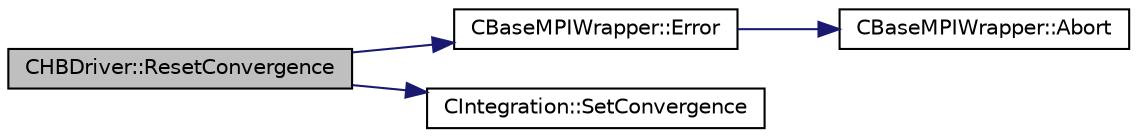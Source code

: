 digraph "CHBDriver::ResetConvergence"
{
 // LATEX_PDF_SIZE
  edge [fontname="Helvetica",fontsize="10",labelfontname="Helvetica",labelfontsize="10"];
  node [fontname="Helvetica",fontsize="10",shape=record];
  rankdir="LR";
  Node1 [label="CHBDriver::ResetConvergence",height=0.2,width=0.4,color="black", fillcolor="grey75", style="filled", fontcolor="black",tooltip="Reset the convergence flag (set to false) of the solver for the Harmonic Balance."];
  Node1 -> Node2 [color="midnightblue",fontsize="10",style="solid",fontname="Helvetica"];
  Node2 [label="CBaseMPIWrapper::Error",height=0.2,width=0.4,color="black", fillcolor="white", style="filled",URL="$classCBaseMPIWrapper.html#a04457c47629bda56704e6a8804833eeb",tooltip=" "];
  Node2 -> Node3 [color="midnightblue",fontsize="10",style="solid",fontname="Helvetica"];
  Node3 [label="CBaseMPIWrapper::Abort",height=0.2,width=0.4,color="black", fillcolor="white", style="filled",URL="$classCBaseMPIWrapper.html#af7297d861dca86b45cf561b6ab642e8f",tooltip=" "];
  Node1 -> Node4 [color="midnightblue",fontsize="10",style="solid",fontname="Helvetica"];
  Node4 [label="CIntegration::SetConvergence",height=0.2,width=0.4,color="black", fillcolor="white", style="filled",URL="$classCIntegration.html#a5f5e3b9ec398e7d4aef31982f90bfc67",tooltip="Set the indicator of the convergence."];
}
